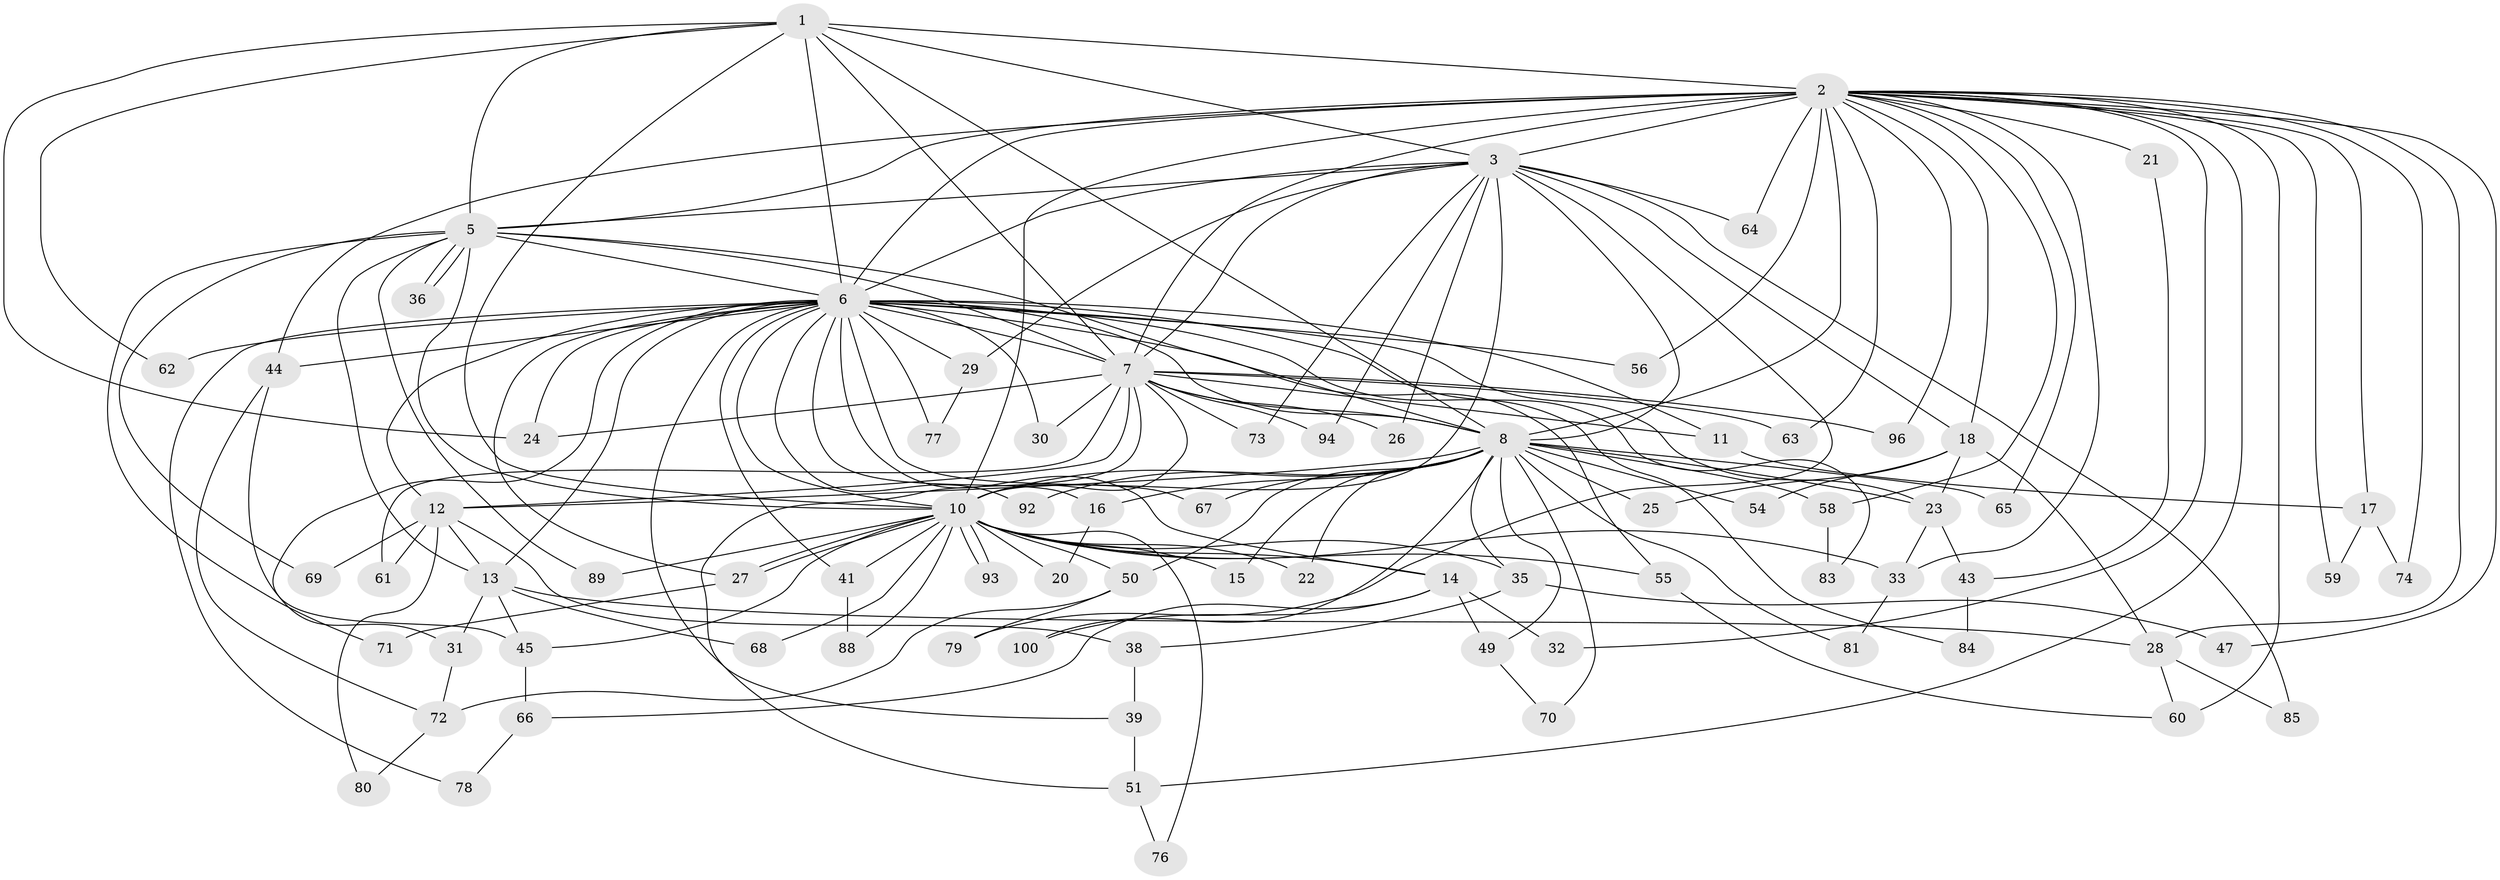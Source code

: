 // original degree distribution, {11: 0.01, 17: 0.01, 18: 0.01, 24: 0.01, 16: 0.01, 22: 0.02, 27: 0.01, 21: 0.01, 29: 0.01, 3: 0.19, 8: 0.01, 6: 0.02, 4: 0.12, 2: 0.54, 5: 0.02}
// Generated by graph-tools (version 1.1) at 2025/11/02/21/25 10:11:07]
// undirected, 78 vertices, 178 edges
graph export_dot {
graph [start="1"]
  node [color=gray90,style=filled];
  1 [super="+57"];
  2 [super="+4"];
  3 [super="+98"];
  5 [super="+52"];
  6 [super="+9"];
  7 [super="+42"];
  8 [super="+99"];
  10 [super="+37"];
  11;
  12 [super="+40"];
  13 [super="+19"];
  14 [super="+34"];
  15;
  16;
  17;
  18 [super="+46"];
  20;
  21;
  22;
  23 [super="+48"];
  24 [super="+86"];
  25;
  26;
  27 [super="+53"];
  28 [super="+82"];
  29;
  30;
  31;
  32;
  33 [super="+87"];
  35;
  36;
  38;
  39;
  41 [super="+91"];
  43;
  44 [super="+97"];
  45 [super="+95"];
  47;
  49;
  50;
  51 [super="+75"];
  54;
  55;
  56;
  58;
  59;
  60 [super="+90"];
  61;
  62;
  63;
  64;
  65;
  66;
  67;
  68;
  69;
  70;
  71;
  72;
  73;
  74;
  76;
  77;
  78;
  79;
  80;
  81;
  83;
  84;
  85;
  88;
  89;
  92;
  93;
  94;
  96;
  100;
  1 -- 2 [weight=2];
  1 -- 3;
  1 -- 5;
  1 -- 6 [weight=3];
  1 -- 7;
  1 -- 8;
  1 -- 10;
  1 -- 24;
  1 -- 62;
  2 -- 3 [weight=3];
  2 -- 5 [weight=2];
  2 -- 6 [weight=4];
  2 -- 7 [weight=3];
  2 -- 8 [weight=2];
  2 -- 10 [weight=2];
  2 -- 28;
  2 -- 32 [weight=2];
  2 -- 33;
  2 -- 44;
  2 -- 51;
  2 -- 56;
  2 -- 65;
  2 -- 96;
  2 -- 64;
  2 -- 74;
  2 -- 17;
  2 -- 18;
  2 -- 21;
  2 -- 47;
  2 -- 58;
  2 -- 59;
  2 -- 60 [weight=2];
  2 -- 63;
  3 -- 5;
  3 -- 6 [weight=2];
  3 -- 7;
  3 -- 8;
  3 -- 10;
  3 -- 18;
  3 -- 26;
  3 -- 29;
  3 -- 64;
  3 -- 73;
  3 -- 79;
  3 -- 85;
  3 -- 94;
  5 -- 6 [weight=2];
  5 -- 7 [weight=2];
  5 -- 8;
  5 -- 10;
  5 -- 13;
  5 -- 36;
  5 -- 36;
  5 -- 69;
  5 -- 71;
  5 -- 89;
  6 -- 7 [weight=2];
  6 -- 8 [weight=2];
  6 -- 10 [weight=2];
  6 -- 11;
  6 -- 14;
  6 -- 16;
  6 -- 23;
  6 -- 29;
  6 -- 30;
  6 -- 31;
  6 -- 41 [weight=2];
  6 -- 44;
  6 -- 56;
  6 -- 77;
  6 -- 83;
  6 -- 67;
  6 -- 78;
  6 -- 84;
  6 -- 24;
  6 -- 92;
  6 -- 39;
  6 -- 55;
  6 -- 62;
  6 -- 12;
  6 -- 27;
  6 -- 13;
  7 -- 8;
  7 -- 10;
  7 -- 11;
  7 -- 12;
  7 -- 24;
  7 -- 26;
  7 -- 30;
  7 -- 51;
  7 -- 61;
  7 -- 63;
  7 -- 73;
  7 -- 94;
  7 -- 96;
  8 -- 10 [weight=2];
  8 -- 12;
  8 -- 15;
  8 -- 16;
  8 -- 22;
  8 -- 25;
  8 -- 35;
  8 -- 49;
  8 -- 50;
  8 -- 54;
  8 -- 58;
  8 -- 65;
  8 -- 67;
  8 -- 70;
  8 -- 81;
  8 -- 92;
  8 -- 100;
  8 -- 23;
  10 -- 14;
  10 -- 15;
  10 -- 20;
  10 -- 22;
  10 -- 27;
  10 -- 27;
  10 -- 35 [weight=2];
  10 -- 45;
  10 -- 50;
  10 -- 55;
  10 -- 68;
  10 -- 76;
  10 -- 88;
  10 -- 89;
  10 -- 93;
  10 -- 93;
  10 -- 41;
  10 -- 33;
  11 -- 17;
  12 -- 13;
  12 -- 38;
  12 -- 61;
  12 -- 69;
  12 -- 80;
  13 -- 28;
  13 -- 31;
  13 -- 45;
  13 -- 68;
  14 -- 66;
  14 -- 32;
  14 -- 49;
  14 -- 100;
  16 -- 20;
  17 -- 59;
  17 -- 74;
  18 -- 23;
  18 -- 25;
  18 -- 54;
  18 -- 28;
  21 -- 43;
  23 -- 33;
  23 -- 43;
  27 -- 71;
  28 -- 85;
  28 -- 60;
  29 -- 77;
  31 -- 72;
  33 -- 81;
  35 -- 38;
  35 -- 47;
  38 -- 39;
  39 -- 51;
  41 -- 88;
  43 -- 84;
  44 -- 45;
  44 -- 72;
  45 -- 66;
  49 -- 70;
  50 -- 72;
  50 -- 79;
  51 -- 76;
  55 -- 60;
  58 -- 83;
  66 -- 78;
  72 -- 80;
}
